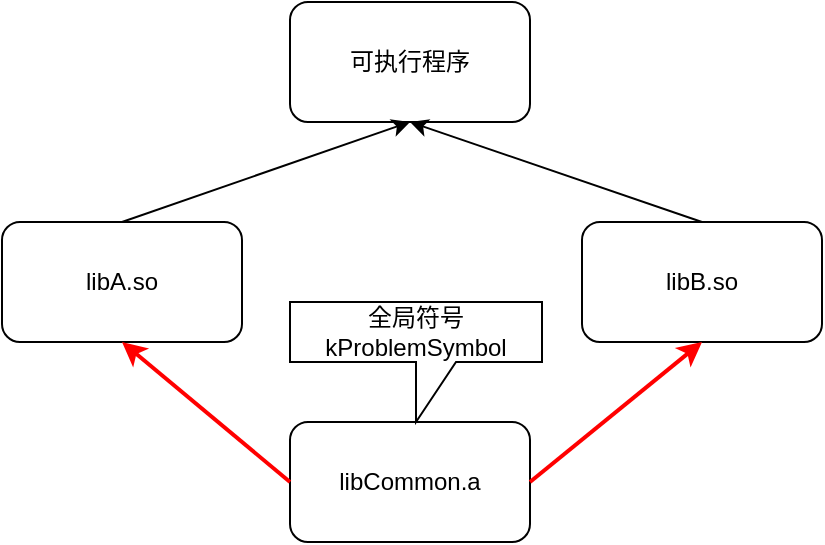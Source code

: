<mxfile version="24.5.1" type="device">
  <diagram name="第 1 页" id="QaxGOAb3kXb1W6mGF_r-">
    <mxGraphModel dx="1242" dy="907" grid="0" gridSize="10" guides="1" tooltips="0" connect="1" arrows="1" fold="1" page="1" pageScale="1" pageWidth="827" pageHeight="1169" math="0" shadow="0">
      <root>
        <mxCell id="0" />
        <mxCell id="1" parent="0" />
        <mxCell id="c1tJMWw4xDIJrp8jilbd-1" value="可执行程序" style="rounded=1;whiteSpace=wrap;html=1;" parent="1" vertex="1">
          <mxGeometry x="354" y="180" width="120" height="60" as="geometry" />
        </mxCell>
        <mxCell id="c1tJMWw4xDIJrp8jilbd-2" value="libA.so" style="rounded=1;whiteSpace=wrap;html=1;" parent="1" vertex="1">
          <mxGeometry x="210" y="290" width="120" height="60" as="geometry" />
        </mxCell>
        <mxCell id="c1tJMWw4xDIJrp8jilbd-3" value="libB.so" style="rounded=1;whiteSpace=wrap;html=1;" parent="1" vertex="1">
          <mxGeometry x="500" y="290" width="120" height="60" as="geometry" />
        </mxCell>
        <mxCell id="c1tJMWw4xDIJrp8jilbd-4" value="libCommon.a" style="rounded=1;whiteSpace=wrap;html=1;" parent="1" vertex="1">
          <mxGeometry x="354" y="390" width="120" height="60" as="geometry" />
        </mxCell>
        <mxCell id="c1tJMWw4xDIJrp8jilbd-5" value="" style="endArrow=classic;html=1;rounded=0;exitX=0;exitY=0.5;exitDx=0;exitDy=0;strokeColor=#FF0000;strokeWidth=2;" parent="1" source="c1tJMWw4xDIJrp8jilbd-4" edge="1">
          <mxGeometry width="50" height="50" relative="1" as="geometry">
            <mxPoint x="350" y="420" as="sourcePoint" />
            <mxPoint x="270" y="350" as="targetPoint" />
          </mxGeometry>
        </mxCell>
        <mxCell id="c1tJMWw4xDIJrp8jilbd-6" value="" style="endArrow=classic;html=1;rounded=0;exitX=1;exitY=0.5;exitDx=0;exitDy=0;entryX=0.5;entryY=1;entryDx=0;entryDy=0;strokeColor=#FF0000;strokeWidth=2;" parent="1" source="c1tJMWw4xDIJrp8jilbd-4" target="c1tJMWw4xDIJrp8jilbd-3" edge="1">
          <mxGeometry width="50" height="50" relative="1" as="geometry">
            <mxPoint x="364" y="430" as="sourcePoint" />
            <mxPoint x="280" y="360" as="targetPoint" />
          </mxGeometry>
        </mxCell>
        <mxCell id="c1tJMWw4xDIJrp8jilbd-7" value="" style="endArrow=classic;html=1;rounded=0;exitX=0.5;exitY=0;exitDx=0;exitDy=0;entryX=0.5;entryY=1;entryDx=0;entryDy=0;" parent="1" source="c1tJMWw4xDIJrp8jilbd-2" target="c1tJMWw4xDIJrp8jilbd-1" edge="1">
          <mxGeometry width="50" height="50" relative="1" as="geometry">
            <mxPoint x="364" y="430" as="sourcePoint" />
            <mxPoint x="280" y="360" as="targetPoint" />
          </mxGeometry>
        </mxCell>
        <mxCell id="c1tJMWw4xDIJrp8jilbd-8" value="" style="endArrow=classic;html=1;rounded=0;exitX=0.5;exitY=0;exitDx=0;exitDy=0;entryX=0.5;entryY=1;entryDx=0;entryDy=0;" parent="1" source="c1tJMWw4xDIJrp8jilbd-3" target="c1tJMWw4xDIJrp8jilbd-1" edge="1">
          <mxGeometry width="50" height="50" relative="1" as="geometry">
            <mxPoint x="484" y="430" as="sourcePoint" />
            <mxPoint x="570" y="360" as="targetPoint" />
          </mxGeometry>
        </mxCell>
        <mxCell id="c1tJMWw4xDIJrp8jilbd-11" value="全局符号kProblemSymbol" style="shape=callout;whiteSpace=wrap;html=1;perimeter=calloutPerimeter;" parent="1" vertex="1">
          <mxGeometry x="354" y="330" width="126" height="60" as="geometry" />
        </mxCell>
      </root>
    </mxGraphModel>
  </diagram>
</mxfile>
